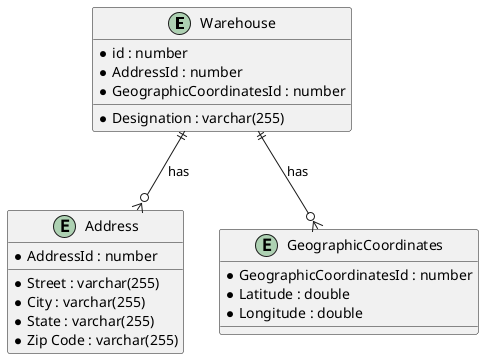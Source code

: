 @startuml

entity "Warehouse" {
    * id : number
    * Designation : varchar(255)
    * AddressId : number
    * GeographicCoordinatesId : number
}

entity "Address" {
    * AddressId : number
    * Street : varchar(255)
    * City : varchar(255)
    * State : varchar(255)
    * Zip Code : varchar(255)
}

entity "GeographicCoordinates" {
    * GeographicCoordinatesId : number
    * Latitude : double
    * Longitude : double
}

"Warehouse" ||--o{ "Address" : "has"
"Warehouse" ||--o{ "GeographicCoordinates" : "has"

@enduml